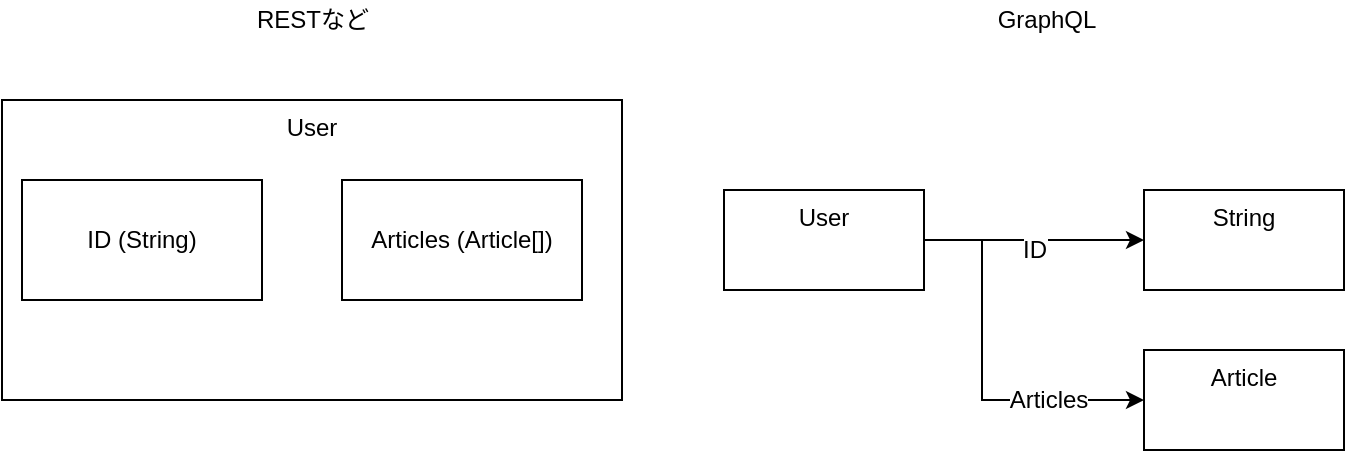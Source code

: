 <mxfile version="11.2.5" type="device" pages="7"><diagram id="wQk_iz7OV56kGVRnnR9h" name="GraphQLとは"><mxGraphModel dx="1086" dy="808" grid="1" gridSize="10" guides="1" tooltips="1" connect="1" arrows="1" fold="1" page="1" pageScale="1" pageWidth="1169" pageHeight="827" math="0" shadow="0"><root><mxCell id="0"/><mxCell id="1" parent="0"/><mxCell id="-QAO_I-_oHP2K_CSf0PG-1" value="User" style="rounded=0;whiteSpace=wrap;html=1;verticalAlign=top;" vertex="1" parent="1"><mxGeometry x="490" y="190" width="310" height="150" as="geometry"/></mxCell><mxCell id="-QAO_I-_oHP2K_CSf0PG-2" value="ID (String)" style="rounded=0;whiteSpace=wrap;html=1;" vertex="1" parent="1"><mxGeometry x="500" y="230" width="120" height="60" as="geometry"/></mxCell><mxCell id="-QAO_I-_oHP2K_CSf0PG-6" style="edgeStyle=orthogonalEdgeStyle;rounded=0;orthogonalLoop=1;jettySize=auto;html=1;" edge="1" parent="1" source="-QAO_I-_oHP2K_CSf0PG-3" target="-QAO_I-_oHP2K_CSf0PG-5"><mxGeometry relative="1" as="geometry"/></mxCell><mxCell id="-QAO_I-_oHP2K_CSf0PG-7" value="ID" style="text;html=1;resizable=0;points=[];align=center;verticalAlign=middle;labelBackgroundColor=#ffffff;" vertex="1" connectable="0" parent="-QAO_I-_oHP2K_CSf0PG-6"><mxGeometry x="0.309" y="-5" relative="1" as="geometry"><mxPoint x="-17" as="offset"/></mxGeometry></mxCell><mxCell id="-QAO_I-_oHP2K_CSf0PG-14" style="edgeStyle=orthogonalEdgeStyle;rounded=0;orthogonalLoop=1;jettySize=auto;html=1;entryX=0;entryY=0.5;entryDx=0;entryDy=0;" edge="1" parent="1" source="-QAO_I-_oHP2K_CSf0PG-3" target="-QAO_I-_oHP2K_CSf0PG-13"><mxGeometry relative="1" as="geometry"><Array as="points"><mxPoint x="980" y="260"/><mxPoint x="980" y="340"/></Array></mxGeometry></mxCell><mxCell id="-QAO_I-_oHP2K_CSf0PG-15" value="Articles" style="text;html=1;resizable=0;points=[];align=center;verticalAlign=middle;labelBackgroundColor=#ffffff;" vertex="1" connectable="0" parent="-QAO_I-_oHP2K_CSf0PG-14"><mxGeometry x="0.347" y="-2" relative="1" as="geometry"><mxPoint x="13.5" y="-2" as="offset"/></mxGeometry></mxCell><mxCell id="-QAO_I-_oHP2K_CSf0PG-3" value="User" style="rounded=0;whiteSpace=wrap;html=1;verticalAlign=top;" vertex="1" parent="1"><mxGeometry x="851" y="235" width="100" height="50" as="geometry"/></mxCell><mxCell id="-QAO_I-_oHP2K_CSf0PG-5" value="String" style="rounded=0;whiteSpace=wrap;html=1;verticalAlign=top;" vertex="1" parent="1"><mxGeometry x="1061" y="235" width="100" height="50" as="geometry"/></mxCell><mxCell id="-QAO_I-_oHP2K_CSf0PG-8" value="RESTなど" style="text;html=1;strokeColor=none;fillColor=none;align=center;verticalAlign=middle;whiteSpace=wrap;rounded=0;" vertex="1" parent="1"><mxGeometry x="602.5" y="140" width="85" height="20" as="geometry"/></mxCell><mxCell id="-QAO_I-_oHP2K_CSf0PG-9" value="GraphQL" style="text;html=1;strokeColor=none;fillColor=none;align=center;verticalAlign=middle;whiteSpace=wrap;rounded=0;" vertex="1" parent="1"><mxGeometry x="970" y="140" width="85" height="20" as="geometry"/></mxCell><mxCell id="-QAO_I-_oHP2K_CSf0PG-12" value="Articles (Article[])" style="rounded=0;whiteSpace=wrap;html=1;" vertex="1" parent="1"><mxGeometry x="660" y="230" width="120" height="60" as="geometry"/></mxCell><mxCell id="-QAO_I-_oHP2K_CSf0PG-13" value="Article" style="rounded=0;whiteSpace=wrap;html=1;verticalAlign=top;" vertex="1" parent="1"><mxGeometry x="1061" y="315" width="100" height="50" as="geometry"/></mxCell></root></mxGraphModel></diagram><diagram id="-1hDTJAryy1AUQkemcrh" name="簡単なクエリ"><mxGraphModel dx="1086" dy="808" grid="1" gridSize="10" guides="1" tooltips="1" connect="1" arrows="1" fold="1" page="1" pageScale="1" pageWidth="1169" pageHeight="827" math="0" shadow="0"><root><mxCell id="Pl_kByMaeIry_EC3tc_p-0"/><mxCell id="Pl_kByMaeIry_EC3tc_p-1" parent="Pl_kByMaeIry_EC3tc_p-0"/><mxCell id="7WlyEv1bFbR6pU3JzHdR-0" style="edgeStyle=orthogonalEdgeStyle;rounded=0;orthogonalLoop=1;jettySize=auto;html=1;" edge="1" parent="Pl_kByMaeIry_EC3tc_p-1" source="7WlyEv1bFbR6pU3JzHdR-4" target="7WlyEv1bFbR6pU3JzHdR-5"><mxGeometry relative="1" as="geometry"/></mxCell><mxCell id="7WlyEv1bFbR6pU3JzHdR-1" value="ID" style="text;html=1;resizable=0;points=[];align=center;verticalAlign=middle;labelBackgroundColor=#ffffff;" vertex="1" connectable="0" parent="7WlyEv1bFbR6pU3JzHdR-0"><mxGeometry x="0.309" y="-5" relative="1" as="geometry"><mxPoint x="-17" as="offset"/></mxGeometry></mxCell><mxCell id="7WlyEv1bFbR6pU3JzHdR-4" value="User" style="rounded=0;whiteSpace=wrap;html=1;verticalAlign=top;" vertex="1" parent="Pl_kByMaeIry_EC3tc_p-1"><mxGeometry x="370" y="210" width="100" height="50" as="geometry"/></mxCell><mxCell id="7WlyEv1bFbR6pU3JzHdR-5" value="String" style="rounded=0;whiteSpace=wrap;html=1;verticalAlign=top;" vertex="1" parent="Pl_kByMaeIry_EC3tc_p-1"><mxGeometry x="580" y="210" width="100" height="50" as="geometry"/></mxCell><mxCell id="7WlyEv1bFbR6pU3JzHdR-8" style="edgeStyle=orthogonalEdgeStyle;rounded=0;orthogonalLoop=1;jettySize=auto;html=1;entryX=0;entryY=0.5;entryDx=0;entryDy=0;" edge="1" parent="Pl_kByMaeIry_EC3tc_p-1" source="7WlyEv1bFbR6pU3JzHdR-7" target="7WlyEv1bFbR6pU3JzHdR-4"><mxGeometry relative="1" as="geometry"/></mxCell><mxCell id="7WlyEv1bFbR6pU3JzHdR-9" value="listAllUsers" style="text;html=1;resizable=0;points=[];align=center;verticalAlign=middle;labelBackgroundColor=#ffffff;" vertex="1" connectable="0" parent="7WlyEv1bFbR6pU3JzHdR-8"><mxGeometry x="-0.25" y="-3" relative="1" as="geometry"><mxPoint x="12" y="-3" as="offset"/></mxGeometry></mxCell><mxCell id="7WlyEv1bFbR6pU3JzHdR-7" value="Query" style="rounded=0;whiteSpace=wrap;html=1;verticalAlign=top;" vertex="1" parent="Pl_kByMaeIry_EC3tc_p-1"><mxGeometry x="170" y="210" width="100" height="50" as="geometry"/></mxCell><mxCell id="7WlyEv1bFbR6pU3JzHdR-10" value="queryListAllUserResolver" style="shape=callout;whiteSpace=wrap;html=1;perimeter=calloutPerimeter;" vertex="1" parent="Pl_kByMaeIry_EC3tc_p-1"><mxGeometry x="240" y="130" width="150" height="80" as="geometry"/></mxCell><mxCell id="7WlyEv1bFbR6pU3JzHdR-11" value="userIdResolver" style="shape=callout;whiteSpace=wrap;html=1;perimeter=calloutPerimeter;" vertex="1" parent="Pl_kByMaeIry_EC3tc_p-1"><mxGeometry x="450" y="130" width="150" height="80" as="geometry"/></mxCell></root></mxGraphModel></diagram><diagram id="gHB1Gp7-ZWI9Lim9Wm7V" name="リレーションのリゾルバー"><mxGraphModel dx="1086" dy="808" grid="1" gridSize="10" guides="1" tooltips="1" connect="1" arrows="1" fold="1" page="1" pageScale="1" pageWidth="1169" pageHeight="827" math="0" shadow="0"><root><mxCell id="zQWsxwtTserR4JIWTeAJ-0"/><mxCell id="zQWsxwtTserR4JIWTeAJ-1" parent="zQWsxwtTserR4JIWTeAJ-0"/><mxCell id="rLpFCgPNnM-Gjd2Iax8Y-0" style="edgeStyle=orthogonalEdgeStyle;rounded=0;orthogonalLoop=1;jettySize=auto;html=1;" edge="1" parent="zQWsxwtTserR4JIWTeAJ-1" source="rLpFCgPNnM-Gjd2Iax8Y-2" target="rLpFCgPNnM-Gjd2Iax8Y-3"><mxGeometry relative="1" as="geometry"/></mxCell><mxCell id="rLpFCgPNnM-Gjd2Iax8Y-1" value="ID" style="text;html=1;resizable=0;points=[];align=center;verticalAlign=middle;labelBackgroundColor=#ffffff;" vertex="1" connectable="0" parent="rLpFCgPNnM-Gjd2Iax8Y-0"><mxGeometry x="0.309" y="-5" relative="1" as="geometry"><mxPoint x="-17" as="offset"/></mxGeometry></mxCell><mxCell id="rLpFCgPNnM-Gjd2Iax8Y-10" style="edgeStyle=orthogonalEdgeStyle;rounded=0;orthogonalLoop=1;jettySize=auto;html=1;entryX=0;entryY=0.5;entryDx=0;entryDy=0;" edge="1" parent="zQWsxwtTserR4JIWTeAJ-1" source="rLpFCgPNnM-Gjd2Iax8Y-2" target="rLpFCgPNnM-Gjd2Iax8Y-9"><mxGeometry relative="1" as="geometry"><Array as="points"><mxPoint x="520" y="245"/><mxPoint x="520" y="345"/></Array></mxGeometry></mxCell><mxCell id="rLpFCgPNnM-Gjd2Iax8Y-11" value="followers" style="text;html=1;resizable=0;points=[];align=center;verticalAlign=middle;labelBackgroundColor=#ffffff;" vertex="1" connectable="0" parent="rLpFCgPNnM-Gjd2Iax8Y-10"><mxGeometry x="0.4" y="1" relative="1" as="geometry"><mxPoint as="offset"/></mxGeometry></mxCell><mxCell id="rLpFCgPNnM-Gjd2Iax8Y-2" value="User" style="rounded=0;whiteSpace=wrap;html=1;verticalAlign=top;" vertex="1" parent="zQWsxwtTserR4JIWTeAJ-1"><mxGeometry x="380" y="220" width="100" height="50" as="geometry"/></mxCell><mxCell id="rLpFCgPNnM-Gjd2Iax8Y-3" value="String" style="rounded=0;whiteSpace=wrap;html=1;verticalAlign=top;" vertex="1" parent="zQWsxwtTserR4JIWTeAJ-1"><mxGeometry x="590" y="220" width="100" height="50" as="geometry"/></mxCell><mxCell id="rLpFCgPNnM-Gjd2Iax8Y-4" style="edgeStyle=orthogonalEdgeStyle;rounded=0;orthogonalLoop=1;jettySize=auto;html=1;entryX=0;entryY=0.5;entryDx=0;entryDy=0;" edge="1" parent="zQWsxwtTserR4JIWTeAJ-1" source="rLpFCgPNnM-Gjd2Iax8Y-6" target="rLpFCgPNnM-Gjd2Iax8Y-2"><mxGeometry relative="1" as="geometry"/></mxCell><mxCell id="rLpFCgPNnM-Gjd2Iax8Y-5" value="listAllUsers" style="text;html=1;resizable=0;points=[];align=center;verticalAlign=middle;labelBackgroundColor=#ffffff;" vertex="1" connectable="0" parent="rLpFCgPNnM-Gjd2Iax8Y-4"><mxGeometry x="-0.25" y="-3" relative="1" as="geometry"><mxPoint x="12" y="-3" as="offset"/></mxGeometry></mxCell><mxCell id="rLpFCgPNnM-Gjd2Iax8Y-6" value="Query" style="rounded=0;whiteSpace=wrap;html=1;verticalAlign=top;" vertex="1" parent="zQWsxwtTserR4JIWTeAJ-1"><mxGeometry x="180" y="220" width="100" height="50" as="geometry"/></mxCell><mxCell id="rLpFCgPNnM-Gjd2Iax8Y-7" value="queryListAllUserResolver" style="shape=callout;whiteSpace=wrap;html=1;perimeter=calloutPerimeter;fillColor=#dae8fc;strokeColor=#6c8ebf;" vertex="1" parent="zQWsxwtTserR4JIWTeAJ-1"><mxGeometry x="250" y="140" width="150" height="80" as="geometry"/></mxCell><mxCell id="rLpFCgPNnM-Gjd2Iax8Y-8" value="userIdResolver" style="shape=callout;whiteSpace=wrap;html=1;perimeter=calloutPerimeter;fillColor=#dae8fc;strokeColor=#6c8ebf;" vertex="1" parent="zQWsxwtTserR4JIWTeAJ-1"><mxGeometry x="460" y="140" width="150" height="80" as="geometry"/></mxCell><mxCell id="rLpFCgPNnM-Gjd2Iax8Y-9" value="User" style="rounded=0;whiteSpace=wrap;html=1;verticalAlign=top;" vertex="1" parent="zQWsxwtTserR4JIWTeAJ-1"><mxGeometry x="590" y="320" width="100" height="50" as="geometry"/></mxCell><mxCell id="rLpFCgPNnM-Gjd2Iax8Y-12" style="edgeStyle=orthogonalEdgeStyle;rounded=0;orthogonalLoop=1;jettySize=auto;html=1;exitX=1;exitY=0.5;exitDx=0;exitDy=0;" edge="1" target="rLpFCgPNnM-Gjd2Iax8Y-14" parent="zQWsxwtTserR4JIWTeAJ-1" source="rLpFCgPNnM-Gjd2Iax8Y-9"><mxGeometry relative="1" as="geometry"><mxPoint x="750" y="345" as="sourcePoint"/></mxGeometry></mxCell><mxCell id="rLpFCgPNnM-Gjd2Iax8Y-13" value="ID" style="text;html=1;resizable=0;points=[];align=center;verticalAlign=middle;labelBackgroundColor=#ffffff;" vertex="1" connectable="0" parent="rLpFCgPNnM-Gjd2Iax8Y-12"><mxGeometry x="0.309" y="-5" relative="1" as="geometry"><mxPoint x="-17" as="offset"/></mxGeometry></mxCell><mxCell id="rLpFCgPNnM-Gjd2Iax8Y-14" value="String" style="rounded=0;whiteSpace=wrap;html=1;verticalAlign=top;" vertex="1" parent="zQWsxwtTserR4JIWTeAJ-1"><mxGeometry x="790" y="320" width="100" height="50" as="geometry"/></mxCell><mxCell id="rLpFCgPNnM-Gjd2Iax8Y-16" value="userIdResolver" style="shape=callout;whiteSpace=wrap;html=1;perimeter=calloutPerimeter;fillColor=#dae8fc;strokeColor=#6c8ebf;" vertex="1" parent="zQWsxwtTserR4JIWTeAJ-1"><mxGeometry x="680" y="260" width="150" height="80" as="geometry"/></mxCell><mxCell id="rLpFCgPNnM-Gjd2Iax8Y-17" value="userFollowersResolver" style="shape=callout;whiteSpace=wrap;html=1;perimeter=calloutPerimeter;position2=0.51;direction=west;fillColor=#fff2cc;strokeColor=#d6b656;" vertex="1" parent="zQWsxwtTserR4JIWTeAJ-1"><mxGeometry x="460" y="360" width="150" height="80" as="geometry"/></mxCell></root></mxGraphModel></diagram><diagram id="L9dkHA0FrX996tQaKRdZ" name="リゾルバーの再利用"><mxGraphModel dx="1086" dy="808" grid="1" gridSize="10" guides="1" tooltips="1" connect="1" arrows="1" fold="1" page="1" pageScale="1" pageWidth="1169" pageHeight="827" math="0" shadow="0"><root><mxCell id="dFrQEO9fOZeLeQ_7j1_S-0"/><mxCell id="dFrQEO9fOZeLeQ_7j1_S-1" parent="dFrQEO9fOZeLeQ_7j1_S-0"/><mxCell id="-rZZNlG-fvzBRtebYkLD-0" style="edgeStyle=orthogonalEdgeStyle;rounded=0;orthogonalLoop=1;jettySize=auto;html=1;" edge="1" parent="dFrQEO9fOZeLeQ_7j1_S-1" source="-rZZNlG-fvzBRtebYkLD-4" target="-rZZNlG-fvzBRtebYkLD-5"><mxGeometry relative="1" as="geometry"/></mxCell><mxCell id="-rZZNlG-fvzBRtebYkLD-1" value="ID" style="text;html=1;resizable=0;points=[];align=center;verticalAlign=middle;labelBackgroundColor=#ffffff;" vertex="1" connectable="0" parent="-rZZNlG-fvzBRtebYkLD-0"><mxGeometry x="0.309" y="-5" relative="1" as="geometry"><mxPoint x="-17" as="offset"/></mxGeometry></mxCell><mxCell id="-rZZNlG-fvzBRtebYkLD-2" style="edgeStyle=orthogonalEdgeStyle;rounded=0;orthogonalLoop=1;jettySize=auto;html=1;entryX=0;entryY=0.5;entryDx=0;entryDy=0;" edge="1" parent="dFrQEO9fOZeLeQ_7j1_S-1" source="-rZZNlG-fvzBRtebYkLD-4" target="-rZZNlG-fvzBRtebYkLD-11"><mxGeometry relative="1" as="geometry"><Array as="points"><mxPoint x="520" y="245"/><mxPoint x="520" y="345"/></Array></mxGeometry></mxCell><mxCell id="-rZZNlG-fvzBRtebYkLD-3" value="followers" style="text;html=1;resizable=0;points=[];align=center;verticalAlign=middle;labelBackgroundColor=#ffffff;" vertex="1" connectable="0" parent="-rZZNlG-fvzBRtebYkLD-2"><mxGeometry x="0.4" y="1" relative="1" as="geometry"><mxPoint as="offset"/></mxGeometry></mxCell><mxCell id="-rZZNlG-fvzBRtebYkLD-4" value="User" style="rounded=0;whiteSpace=wrap;html=1;verticalAlign=top;" vertex="1" parent="dFrQEO9fOZeLeQ_7j1_S-1"><mxGeometry x="380" y="220" width="100" height="50" as="geometry"/></mxCell><mxCell id="-rZZNlG-fvzBRtebYkLD-5" value="String" style="rounded=0;whiteSpace=wrap;html=1;verticalAlign=top;" vertex="1" parent="dFrQEO9fOZeLeQ_7j1_S-1"><mxGeometry x="590" y="220" width="100" height="50" as="geometry"/></mxCell><mxCell id="-rZZNlG-fvzBRtebYkLD-6" style="edgeStyle=orthogonalEdgeStyle;rounded=0;orthogonalLoop=1;jettySize=auto;html=1;entryX=0;entryY=0.5;entryDx=0;entryDy=0;" edge="1" parent="dFrQEO9fOZeLeQ_7j1_S-1" source="-rZZNlG-fvzBRtebYkLD-8" target="-rZZNlG-fvzBRtebYkLD-4"><mxGeometry relative="1" as="geometry"/></mxCell><mxCell id="-rZZNlG-fvzBRtebYkLD-7" value="listAllUsers" style="text;html=1;resizable=0;points=[];align=center;verticalAlign=middle;labelBackgroundColor=#ffffff;" vertex="1" connectable="0" parent="-rZZNlG-fvzBRtebYkLD-6"><mxGeometry x="-0.25" y="-3" relative="1" as="geometry"><mxPoint x="12" y="-3" as="offset"/></mxGeometry></mxCell><mxCell id="-rZZNlG-fvzBRtebYkLD-30" style="edgeStyle=orthogonalEdgeStyle;rounded=0;orthogonalLoop=1;jettySize=auto;html=1;entryX=0;entryY=0.5;entryDx=0;entryDy=0;" edge="1" parent="dFrQEO9fOZeLeQ_7j1_S-1" source="-rZZNlG-fvzBRtebYkLD-8" target="-rZZNlG-fvzBRtebYkLD-21"><mxGeometry relative="1" as="geometry"><Array as="points"><mxPoint x="240" y="575"/></Array></mxGeometry></mxCell><mxCell id="-rZZNlG-fvzBRtebYkLD-31" value="getUser" style="text;html=1;resizable=0;points=[];align=center;verticalAlign=middle;labelBackgroundColor=#ffffff;" vertex="1" connectable="0" parent="-rZZNlG-fvzBRtebYkLD-30"><mxGeometry x="0.307" y="33" relative="1" as="geometry"><mxPoint as="offset"/></mxGeometry></mxCell><mxCell id="-rZZNlG-fvzBRtebYkLD-8" value="Query" style="rounded=0;whiteSpace=wrap;html=1;verticalAlign=top;" vertex="1" parent="dFrQEO9fOZeLeQ_7j1_S-1"><mxGeometry x="180" y="220" width="100" height="50" as="geometry"/></mxCell><mxCell id="-rZZNlG-fvzBRtebYkLD-9" value="queryListAllUserResolver" style="shape=callout;whiteSpace=wrap;html=1;perimeter=calloutPerimeter;fillColor=#dae8fc;strokeColor=#6c8ebf;" vertex="1" parent="dFrQEO9fOZeLeQ_7j1_S-1"><mxGeometry x="250" y="140" width="150" height="80" as="geometry"/></mxCell><mxCell id="-rZZNlG-fvzBRtebYkLD-10" value="userIdResolver" style="shape=callout;whiteSpace=wrap;html=1;perimeter=calloutPerimeter;fillColor=#dae8fc;strokeColor=#6c8ebf;" vertex="1" parent="dFrQEO9fOZeLeQ_7j1_S-1"><mxGeometry x="460" y="140" width="150" height="80" as="geometry"/></mxCell><mxCell id="-rZZNlG-fvzBRtebYkLD-11" value="User" style="rounded=0;whiteSpace=wrap;html=1;verticalAlign=top;" vertex="1" parent="dFrQEO9fOZeLeQ_7j1_S-1"><mxGeometry x="590" y="320" width="100" height="50" as="geometry"/></mxCell><mxCell id="-rZZNlG-fvzBRtebYkLD-12" style="edgeStyle=orthogonalEdgeStyle;rounded=0;orthogonalLoop=1;jettySize=auto;html=1;exitX=1;exitY=0.5;exitDx=0;exitDy=0;" edge="1" parent="dFrQEO9fOZeLeQ_7j1_S-1" source="-rZZNlG-fvzBRtebYkLD-11" target="-rZZNlG-fvzBRtebYkLD-14"><mxGeometry relative="1" as="geometry"><mxPoint x="750" y="345" as="sourcePoint"/></mxGeometry></mxCell><mxCell id="-rZZNlG-fvzBRtebYkLD-13" value="ID" style="text;html=1;resizable=0;points=[];align=center;verticalAlign=middle;labelBackgroundColor=#ffffff;" vertex="1" connectable="0" parent="-rZZNlG-fvzBRtebYkLD-12"><mxGeometry x="0.309" y="-5" relative="1" as="geometry"><mxPoint x="-17" as="offset"/></mxGeometry></mxCell><mxCell id="-rZZNlG-fvzBRtebYkLD-14" value="String" style="rounded=0;whiteSpace=wrap;html=1;verticalAlign=top;" vertex="1" parent="dFrQEO9fOZeLeQ_7j1_S-1"><mxGeometry x="790" y="320" width="100" height="50" as="geometry"/></mxCell><mxCell id="-rZZNlG-fvzBRtebYkLD-15" value="userIdResolver" style="shape=callout;whiteSpace=wrap;html=1;perimeter=calloutPerimeter;fillColor=#dae8fc;strokeColor=#6c8ebf;" vertex="1" parent="dFrQEO9fOZeLeQ_7j1_S-1"><mxGeometry x="680" y="260" width="150" height="80" as="geometry"/></mxCell><mxCell id="-rZZNlG-fvzBRtebYkLD-16" value="userFollowersResolver" style="shape=callout;whiteSpace=wrap;html=1;perimeter=calloutPerimeter;position2=0.51;direction=west;fillColor=#dae8fc;strokeColor=#6c8ebf;" vertex="1" parent="dFrQEO9fOZeLeQ_7j1_S-1"><mxGeometry x="460" y="360" width="150" height="80" as="geometry"/></mxCell><mxCell id="-rZZNlG-fvzBRtebYkLD-17" style="edgeStyle=orthogonalEdgeStyle;rounded=0;orthogonalLoop=1;jettySize=auto;html=1;" edge="1" source="-rZZNlG-fvzBRtebYkLD-21" target="-rZZNlG-fvzBRtebYkLD-22" parent="dFrQEO9fOZeLeQ_7j1_S-1"><mxGeometry relative="1" as="geometry"/></mxCell><mxCell id="-rZZNlG-fvzBRtebYkLD-18" value="ID" style="text;html=1;resizable=0;points=[];align=center;verticalAlign=middle;labelBackgroundColor=#ffffff;" vertex="1" connectable="0" parent="-rZZNlG-fvzBRtebYkLD-17"><mxGeometry x="0.309" y="-5" relative="1" as="geometry"><mxPoint x="-17" as="offset"/></mxGeometry></mxCell><mxCell id="-rZZNlG-fvzBRtebYkLD-19" style="edgeStyle=orthogonalEdgeStyle;rounded=0;orthogonalLoop=1;jettySize=auto;html=1;entryX=0;entryY=0.5;entryDx=0;entryDy=0;" edge="1" source="-rZZNlG-fvzBRtebYkLD-21" target="-rZZNlG-fvzBRtebYkLD-24" parent="dFrQEO9fOZeLeQ_7j1_S-1"><mxGeometry relative="1" as="geometry"><Array as="points"><mxPoint x="540" y="575"/><mxPoint x="540" y="675"/></Array></mxGeometry></mxCell><mxCell id="-rZZNlG-fvzBRtebYkLD-20" value="followers" style="text;html=1;resizable=0;points=[];align=center;verticalAlign=middle;labelBackgroundColor=#ffffff;" vertex="1" connectable="0" parent="-rZZNlG-fvzBRtebYkLD-19"><mxGeometry x="0.4" y="1" relative="1" as="geometry"><mxPoint as="offset"/></mxGeometry></mxCell><mxCell id="-rZZNlG-fvzBRtebYkLD-21" value="User" style="rounded=0;whiteSpace=wrap;html=1;verticalAlign=top;" vertex="1" parent="dFrQEO9fOZeLeQ_7j1_S-1"><mxGeometry x="400" y="550" width="100" height="50" as="geometry"/></mxCell><mxCell id="-rZZNlG-fvzBRtebYkLD-22" value="String" style="rounded=0;whiteSpace=wrap;html=1;verticalAlign=top;" vertex="1" parent="dFrQEO9fOZeLeQ_7j1_S-1"><mxGeometry x="610" y="550" width="100" height="50" as="geometry"/></mxCell><mxCell id="-rZZNlG-fvzBRtebYkLD-23" value="userIdResolver" style="shape=callout;whiteSpace=wrap;html=1;perimeter=calloutPerimeter;fillColor=#dae8fc;strokeColor=#6c8ebf;" vertex="1" parent="dFrQEO9fOZeLeQ_7j1_S-1"><mxGeometry x="480" y="470" width="150" height="80" as="geometry"/></mxCell><mxCell id="-rZZNlG-fvzBRtebYkLD-24" value="User" style="rounded=0;whiteSpace=wrap;html=1;verticalAlign=top;" vertex="1" parent="dFrQEO9fOZeLeQ_7j1_S-1"><mxGeometry x="610" y="650" width="100" height="50" as="geometry"/></mxCell><mxCell id="-rZZNlG-fvzBRtebYkLD-25" style="edgeStyle=orthogonalEdgeStyle;rounded=0;orthogonalLoop=1;jettySize=auto;html=1;exitX=1;exitY=0.5;exitDx=0;exitDy=0;" edge="1" source="-rZZNlG-fvzBRtebYkLD-24" target="-rZZNlG-fvzBRtebYkLD-27" parent="dFrQEO9fOZeLeQ_7j1_S-1"><mxGeometry relative="1" as="geometry"><mxPoint x="770" y="675" as="sourcePoint"/></mxGeometry></mxCell><mxCell id="-rZZNlG-fvzBRtebYkLD-26" value="ID" style="text;html=1;resizable=0;points=[];align=center;verticalAlign=middle;labelBackgroundColor=#ffffff;" vertex="1" connectable="0" parent="-rZZNlG-fvzBRtebYkLD-25"><mxGeometry x="0.309" y="-5" relative="1" as="geometry"><mxPoint x="-17" as="offset"/></mxGeometry></mxCell><mxCell id="-rZZNlG-fvzBRtebYkLD-27" value="String" style="rounded=0;whiteSpace=wrap;html=1;verticalAlign=top;" vertex="1" parent="dFrQEO9fOZeLeQ_7j1_S-1"><mxGeometry x="810" y="650" width="100" height="50" as="geometry"/></mxCell><mxCell id="-rZZNlG-fvzBRtebYkLD-28" value="userIdResolver" style="shape=callout;whiteSpace=wrap;html=1;perimeter=calloutPerimeter;fillColor=#dae8fc;strokeColor=#6c8ebf;" vertex="1" parent="dFrQEO9fOZeLeQ_7j1_S-1"><mxGeometry x="700" y="590" width="150" height="80" as="geometry"/></mxCell><mxCell id="-rZZNlG-fvzBRtebYkLD-29" value="userFollowersResolver" style="shape=callout;whiteSpace=wrap;html=1;perimeter=calloutPerimeter;position2=0.51;direction=west;fillColor=#dae8fc;strokeColor=#6c8ebf;" vertex="1" parent="dFrQEO9fOZeLeQ_7j1_S-1"><mxGeometry x="480" y="690" width="150" height="80" as="geometry"/></mxCell><mxCell id="-rZZNlG-fvzBRtebYkLD-32" value="queryGetUserResolver" style="shape=callout;whiteSpace=wrap;html=1;perimeter=calloutPerimeter;fillColor=#fff2cc;strokeColor=#d6b656;" vertex="1" parent="dFrQEO9fOZeLeQ_7j1_S-1"><mxGeometry x="250" y="480" width="150" height="80" as="geometry"/></mxCell></root></mxGraphModel></diagram><diagram name="局所的" id="utWNA4vBcjjstf3IMbNk"><mxGraphModel dx="1422" dy="824" grid="1" gridSize="10" guides="1" tooltips="1" connect="1" arrows="1" fold="1" page="1" pageScale="1" pageWidth="1169" pageHeight="827" math="0" shadow="0"><root><mxCell id="WsxfaGiVZoZ68ds799-H-0"/><mxCell id="WsxfaGiVZoZ68ds799-H-1" parent="WsxfaGiVZoZ68ds799-H-0"/><mxCell id="WsxfaGiVZoZ68ds799-H-20" value="userFollowersResolver" style="shape=callout;whiteSpace=wrap;html=1;perimeter=calloutPerimeter;position2=0.53;direction=east;fillColor=#dae8fc;strokeColor=#6c8ebf;" vertex="1" parent="WsxfaGiVZoZ68ds799-H-1"><mxGeometry x="460" y="250" width="150" height="80" as="geometry"/></mxCell><mxCell id="WsxfaGiVZoZ68ds799-H-25" value="User" style="rounded=0;whiteSpace=wrap;html=1;verticalAlign=top;" vertex="1" parent="WsxfaGiVZoZ68ds799-H-1"><mxGeometry x="340" y="320" width="100" height="50" as="geometry"/></mxCell><mxCell id="WsxfaGiVZoZ68ds799-H-28" value="User" style="rounded=0;whiteSpace=wrap;html=1;verticalAlign=top;" vertex="1" parent="WsxfaGiVZoZ68ds799-H-1"><mxGeometry x="620" y="320" width="100" height="50" as="geometry"/></mxCell><mxCell id="WsxfaGiVZoZ68ds799-H-35" style="edgeStyle=orthogonalEdgeStyle;rounded=0;orthogonalLoop=1;jettySize=auto;html=1;" edge="1" parent="WsxfaGiVZoZ68ds799-H-1" source="WsxfaGiVZoZ68ds799-H-25" target="WsxfaGiVZoZ68ds799-H-28"><mxGeometry relative="1" as="geometry"><mxPoint x="440" y="345" as="sourcePoint"/><mxPoint x="660" y="550" as="targetPoint"/></mxGeometry></mxCell><mxCell id="WsxfaGiVZoZ68ds799-H-36" value="followers" style="text;html=1;resizable=0;points=[];align=center;verticalAlign=middle;labelBackgroundColor=#ffffff;" vertex="1" connectable="0" parent="WsxfaGiVZoZ68ds799-H-35"><mxGeometry x="0.309" y="-5" relative="1" as="geometry"><mxPoint x="-17" as="offset"/></mxGeometry></mxCell></root></mxGraphModel></diagram><diagram id="gwbLvLbDOxD3SFNO4_Dj" name="BFF"><mxGraphModel dx="1422" dy="824" grid="1" gridSize="10" guides="1" tooltips="1" connect="1" arrows="1" fold="1" page="1" pageScale="1" pageWidth="1169" pageHeight="827" math="0" shadow="0"><root><mxCell id="lS3aIwp5GHj9t_IZNo4Q-0"/><mxCell id="lS3aIwp5GHj9t_IZNo4Q-1" parent="lS3aIwp5GHj9t_IZNo4Q-0"/><mxCell id="lS3aIwp5GHj9t_IZNo4Q-7" style="edgeStyle=orthogonalEdgeStyle;rounded=0;orthogonalLoop=1;jettySize=auto;html=1;" edge="1" parent="lS3aIwp5GHj9t_IZNo4Q-1" source="lS3aIwp5GHj9t_IZNo4Q-2" target="lS3aIwp5GHj9t_IZNo4Q-4"><mxGeometry relative="1" as="geometry"><Array as="points"><mxPoint x="420" y="270"/><mxPoint x="420" y="160"/></Array></mxGeometry></mxCell><mxCell id="lS3aIwp5GHj9t_IZNo4Q-8" style="edgeStyle=orthogonalEdgeStyle;rounded=0;orthogonalLoop=1;jettySize=auto;html=1;" edge="1" parent="lS3aIwp5GHj9t_IZNo4Q-1" source="lS3aIwp5GHj9t_IZNo4Q-2" target="lS3aIwp5GHj9t_IZNo4Q-6"><mxGeometry relative="1" as="geometry"/></mxCell><mxCell id="lS3aIwp5GHj9t_IZNo4Q-9" style="edgeStyle=orthogonalEdgeStyle;rounded=0;orthogonalLoop=1;jettySize=auto;html=1;" edge="1" parent="lS3aIwp5GHj9t_IZNo4Q-1" source="lS3aIwp5GHj9t_IZNo4Q-2" target="lS3aIwp5GHj9t_IZNo4Q-5"><mxGeometry relative="1" as="geometry"><Array as="points"><mxPoint x="420" y="270"/><mxPoint x="420" y="383"/></Array></mxGeometry></mxCell><mxCell id="lS3aIwp5GHj9t_IZNo4Q-2" value="" style="shape=image;html=1;verticalAlign=top;verticalLabelPosition=bottom;labelBackgroundColor=#ffffff;imageAspect=0;aspect=fixed;image=https://cdn4.iconfinder.com/data/icons/logos-brands-5/24/graphql-128.png" vertex="1" parent="lS3aIwp5GHj9t_IZNo4Q-1"><mxGeometry x="260" y="222" width="96" height="96" as="geometry"/></mxCell><mxCell id="lS3aIwp5GHj9t_IZNo4Q-10" style="edgeStyle=orthogonalEdgeStyle;rounded=0;orthogonalLoop=1;jettySize=auto;html=1;" edge="1" parent="lS3aIwp5GHj9t_IZNo4Q-1" source="lS3aIwp5GHj9t_IZNo4Q-3" target="lS3aIwp5GHj9t_IZNo4Q-2"><mxGeometry relative="1" as="geometry"/></mxCell><mxCell id="lS3aIwp5GHj9t_IZNo4Q-3" value="Mobile client" style="outlineConnect=0;fontColor=#232F3E;gradientColor=none;strokeColor=#232F3E;fillColor=#ffffff;dashed=0;verticalLabelPosition=bottom;verticalAlign=top;align=center;html=1;fontSize=12;fontStyle=0;aspect=fixed;shape=mxgraph.aws4.resourceIcon;resIcon=mxgraph.aws4.mobile_client;" vertex="1" parent="lS3aIwp5GHj9t_IZNo4Q-1"><mxGeometry x="130" y="240" width="60" height="60" as="geometry"/></mxCell><mxCell id="lS3aIwp5GHj9t_IZNo4Q-4" value="RESTful API" style="outlineConnect=0;fontColor=#232F3E;gradientColor=none;strokeColor=#232F3E;fillColor=#ffffff;dashed=0;verticalLabelPosition=bottom;verticalAlign=top;align=center;html=1;fontSize=12;fontStyle=0;aspect=fixed;shape=mxgraph.aws4.resourceIcon;resIcon=mxgraph.aws4.traditional_server;" vertex="1" parent="lS3aIwp5GHj9t_IZNo4Q-1"><mxGeometry x="460" y="130" width="60" height="60" as="geometry"/></mxCell><mxCell id="lS3aIwp5GHj9t_IZNo4Q-5" value="RESTful API" style="outlineConnect=0;fontColor=#232F3E;gradientColor=none;strokeColor=#232F3E;fillColor=#ffffff;dashed=0;verticalLabelPosition=bottom;verticalAlign=top;align=center;html=1;fontSize=12;fontStyle=0;aspect=fixed;shape=mxgraph.aws4.resourceIcon;resIcon=mxgraph.aws4.traditional_server;" vertex="1" parent="lS3aIwp5GHj9t_IZNo4Q-1"><mxGeometry x="460" y="353" width="60" height="60" as="geometry"/></mxCell><mxCell id="lS3aIwp5GHj9t_IZNo4Q-6" value="RESTful API" style="outlineConnect=0;fontColor=#232F3E;gradientColor=none;strokeColor=#232F3E;fillColor=#ffffff;dashed=0;verticalLabelPosition=bottom;verticalAlign=top;align=center;html=1;fontSize=12;fontStyle=0;aspect=fixed;shape=mxgraph.aws4.resourceIcon;resIcon=mxgraph.aws4.traditional_server;" vertex="1" parent="lS3aIwp5GHj9t_IZNo4Q-1"><mxGeometry x="460" y="240" width="60" height="60" as="geometry"/></mxCell></root></mxGraphModel></diagram><diagram name="Backend" id="lEUT1JxQUVN3AqVCpPU2"><mxGraphModel dx="1422" dy="824" grid="1" gridSize="10" guides="1" tooltips="1" connect="1" arrows="1" fold="1" page="1" pageScale="1" pageWidth="1169" pageHeight="827" math="0" shadow="0"><root><mxCell id="2v-p6VmpZsRioyfoR7Iu-0"/><mxCell id="2v-p6VmpZsRioyfoR7Iu-1" parent="2v-p6VmpZsRioyfoR7Iu-0"/><mxCell id="2v-p6VmpZsRioyfoR7Iu-2" style="edgeStyle=orthogonalEdgeStyle;rounded=0;orthogonalLoop=1;jettySize=auto;html=1;" edge="1" parent="2v-p6VmpZsRioyfoR7Iu-1" source="2v-p6VmpZsRioyfoR7Iu-5"><mxGeometry relative="1" as="geometry"><mxPoint x="460" y="160" as="targetPoint"/><Array as="points"><mxPoint x="420" y="270"/><mxPoint x="420" y="160"/></Array></mxGeometry></mxCell><mxCell id="2v-p6VmpZsRioyfoR7Iu-3" style="edgeStyle=orthogonalEdgeStyle;rounded=0;orthogonalLoop=1;jettySize=auto;html=1;" edge="1" parent="2v-p6VmpZsRioyfoR7Iu-1" source="2v-p6VmpZsRioyfoR7Iu-5"><mxGeometry relative="1" as="geometry"><mxPoint x="460" y="270" as="targetPoint"/></mxGeometry></mxCell><mxCell id="2v-p6VmpZsRioyfoR7Iu-4" style="edgeStyle=orthogonalEdgeStyle;rounded=0;orthogonalLoop=1;jettySize=auto;html=1;" edge="1" parent="2v-p6VmpZsRioyfoR7Iu-1" source="2v-p6VmpZsRioyfoR7Iu-5"><mxGeometry relative="1" as="geometry"><mxPoint x="460" y="383" as="targetPoint"/><Array as="points"><mxPoint x="420" y="270"/><mxPoint x="420" y="383"/></Array></mxGeometry></mxCell><mxCell id="2v-p6VmpZsRioyfoR7Iu-5" value="" style="shape=image;html=1;verticalAlign=top;verticalLabelPosition=bottom;labelBackgroundColor=#ffffff;imageAspect=0;aspect=fixed;image=https://cdn4.iconfinder.com/data/icons/logos-brands-5/24/graphql-128.png" vertex="1" parent="2v-p6VmpZsRioyfoR7Iu-1"><mxGeometry x="260" y="222" width="96" height="96" as="geometry"/></mxCell><mxCell id="2v-p6VmpZsRioyfoR7Iu-6" style="edgeStyle=orthogonalEdgeStyle;rounded=0;orthogonalLoop=1;jettySize=auto;html=1;" edge="1" parent="2v-p6VmpZsRioyfoR7Iu-1" source="2v-p6VmpZsRioyfoR7Iu-7" target="2v-p6VmpZsRioyfoR7Iu-5"><mxGeometry relative="1" as="geometry"/></mxCell><mxCell id="2v-p6VmpZsRioyfoR7Iu-7" value="Mobile client" style="outlineConnect=0;fontColor=#232F3E;gradientColor=none;strokeColor=#232F3E;fillColor=#ffffff;dashed=0;verticalLabelPosition=bottom;verticalAlign=top;align=center;html=1;fontSize=12;fontStyle=0;aspect=fixed;shape=mxgraph.aws4.resourceIcon;resIcon=mxgraph.aws4.mobile_client;" vertex="1" parent="2v-p6VmpZsRioyfoR7Iu-1"><mxGeometry x="130" y="240" width="60" height="60" as="geometry"/></mxCell></root></mxGraphModel></diagram></mxfile>